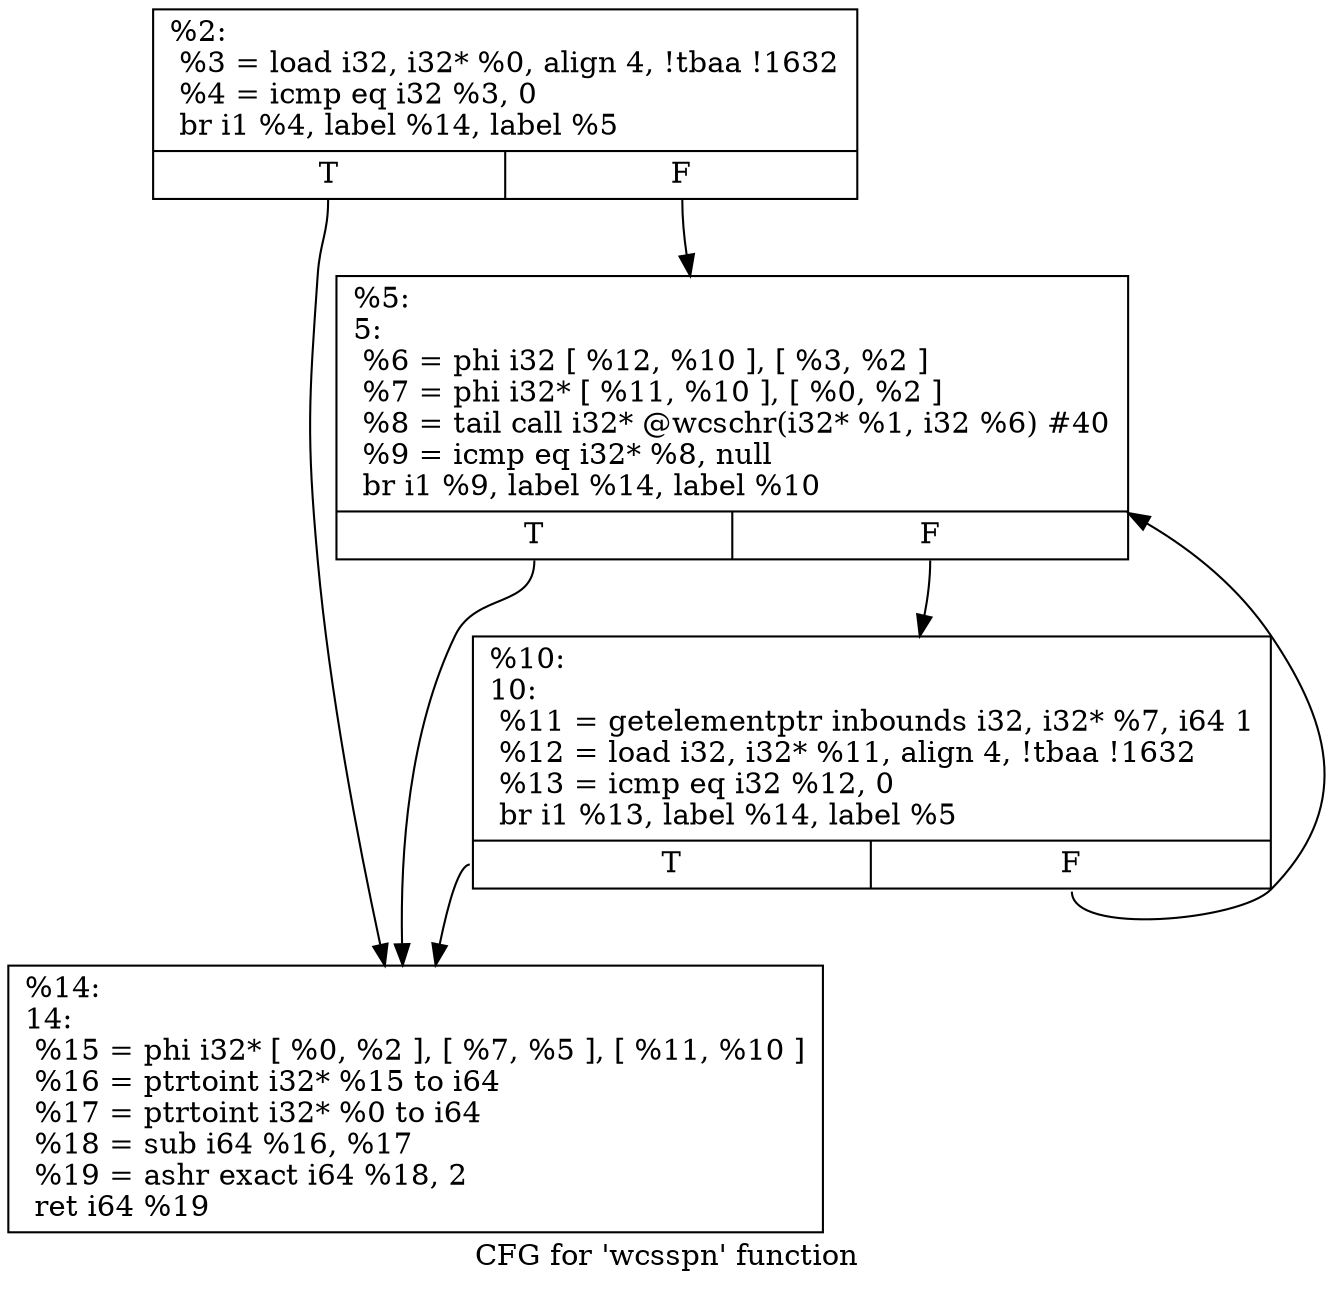 digraph "CFG for 'wcsspn' function" {
	label="CFG for 'wcsspn' function";

	Node0x1ab56c0 [shape=record,label="{%2:\l  %3 = load i32, i32* %0, align 4, !tbaa !1632\l  %4 = icmp eq i32 %3, 0\l  br i1 %4, label %14, label %5\l|{<s0>T|<s1>F}}"];
	Node0x1ab56c0:s0 -> Node0x1ab6970;
	Node0x1ab56c0:s1 -> Node0x1ab6870;
	Node0x1ab6870 [shape=record,label="{%5:\l5:                                                \l  %6 = phi i32 [ %12, %10 ], [ %3, %2 ]\l  %7 = phi i32* [ %11, %10 ], [ %0, %2 ]\l  %8 = tail call i32* @wcschr(i32* %1, i32 %6) #40\l  %9 = icmp eq i32* %8, null\l  br i1 %9, label %14, label %10\l|{<s0>T|<s1>F}}"];
	Node0x1ab6870:s0 -> Node0x1ab6970;
	Node0x1ab6870:s1 -> Node0x1ab6920;
	Node0x1ab6920 [shape=record,label="{%10:\l10:                                               \l  %11 = getelementptr inbounds i32, i32* %7, i64 1\l  %12 = load i32, i32* %11, align 4, !tbaa !1632\l  %13 = icmp eq i32 %12, 0\l  br i1 %13, label %14, label %5\l|{<s0>T|<s1>F}}"];
	Node0x1ab6920:s0 -> Node0x1ab6970;
	Node0x1ab6920:s1 -> Node0x1ab6870;
	Node0x1ab6970 [shape=record,label="{%14:\l14:                                               \l  %15 = phi i32* [ %0, %2 ], [ %7, %5 ], [ %11, %10 ]\l  %16 = ptrtoint i32* %15 to i64\l  %17 = ptrtoint i32* %0 to i64\l  %18 = sub i64 %16, %17\l  %19 = ashr exact i64 %18, 2\l  ret i64 %19\l}"];
}
